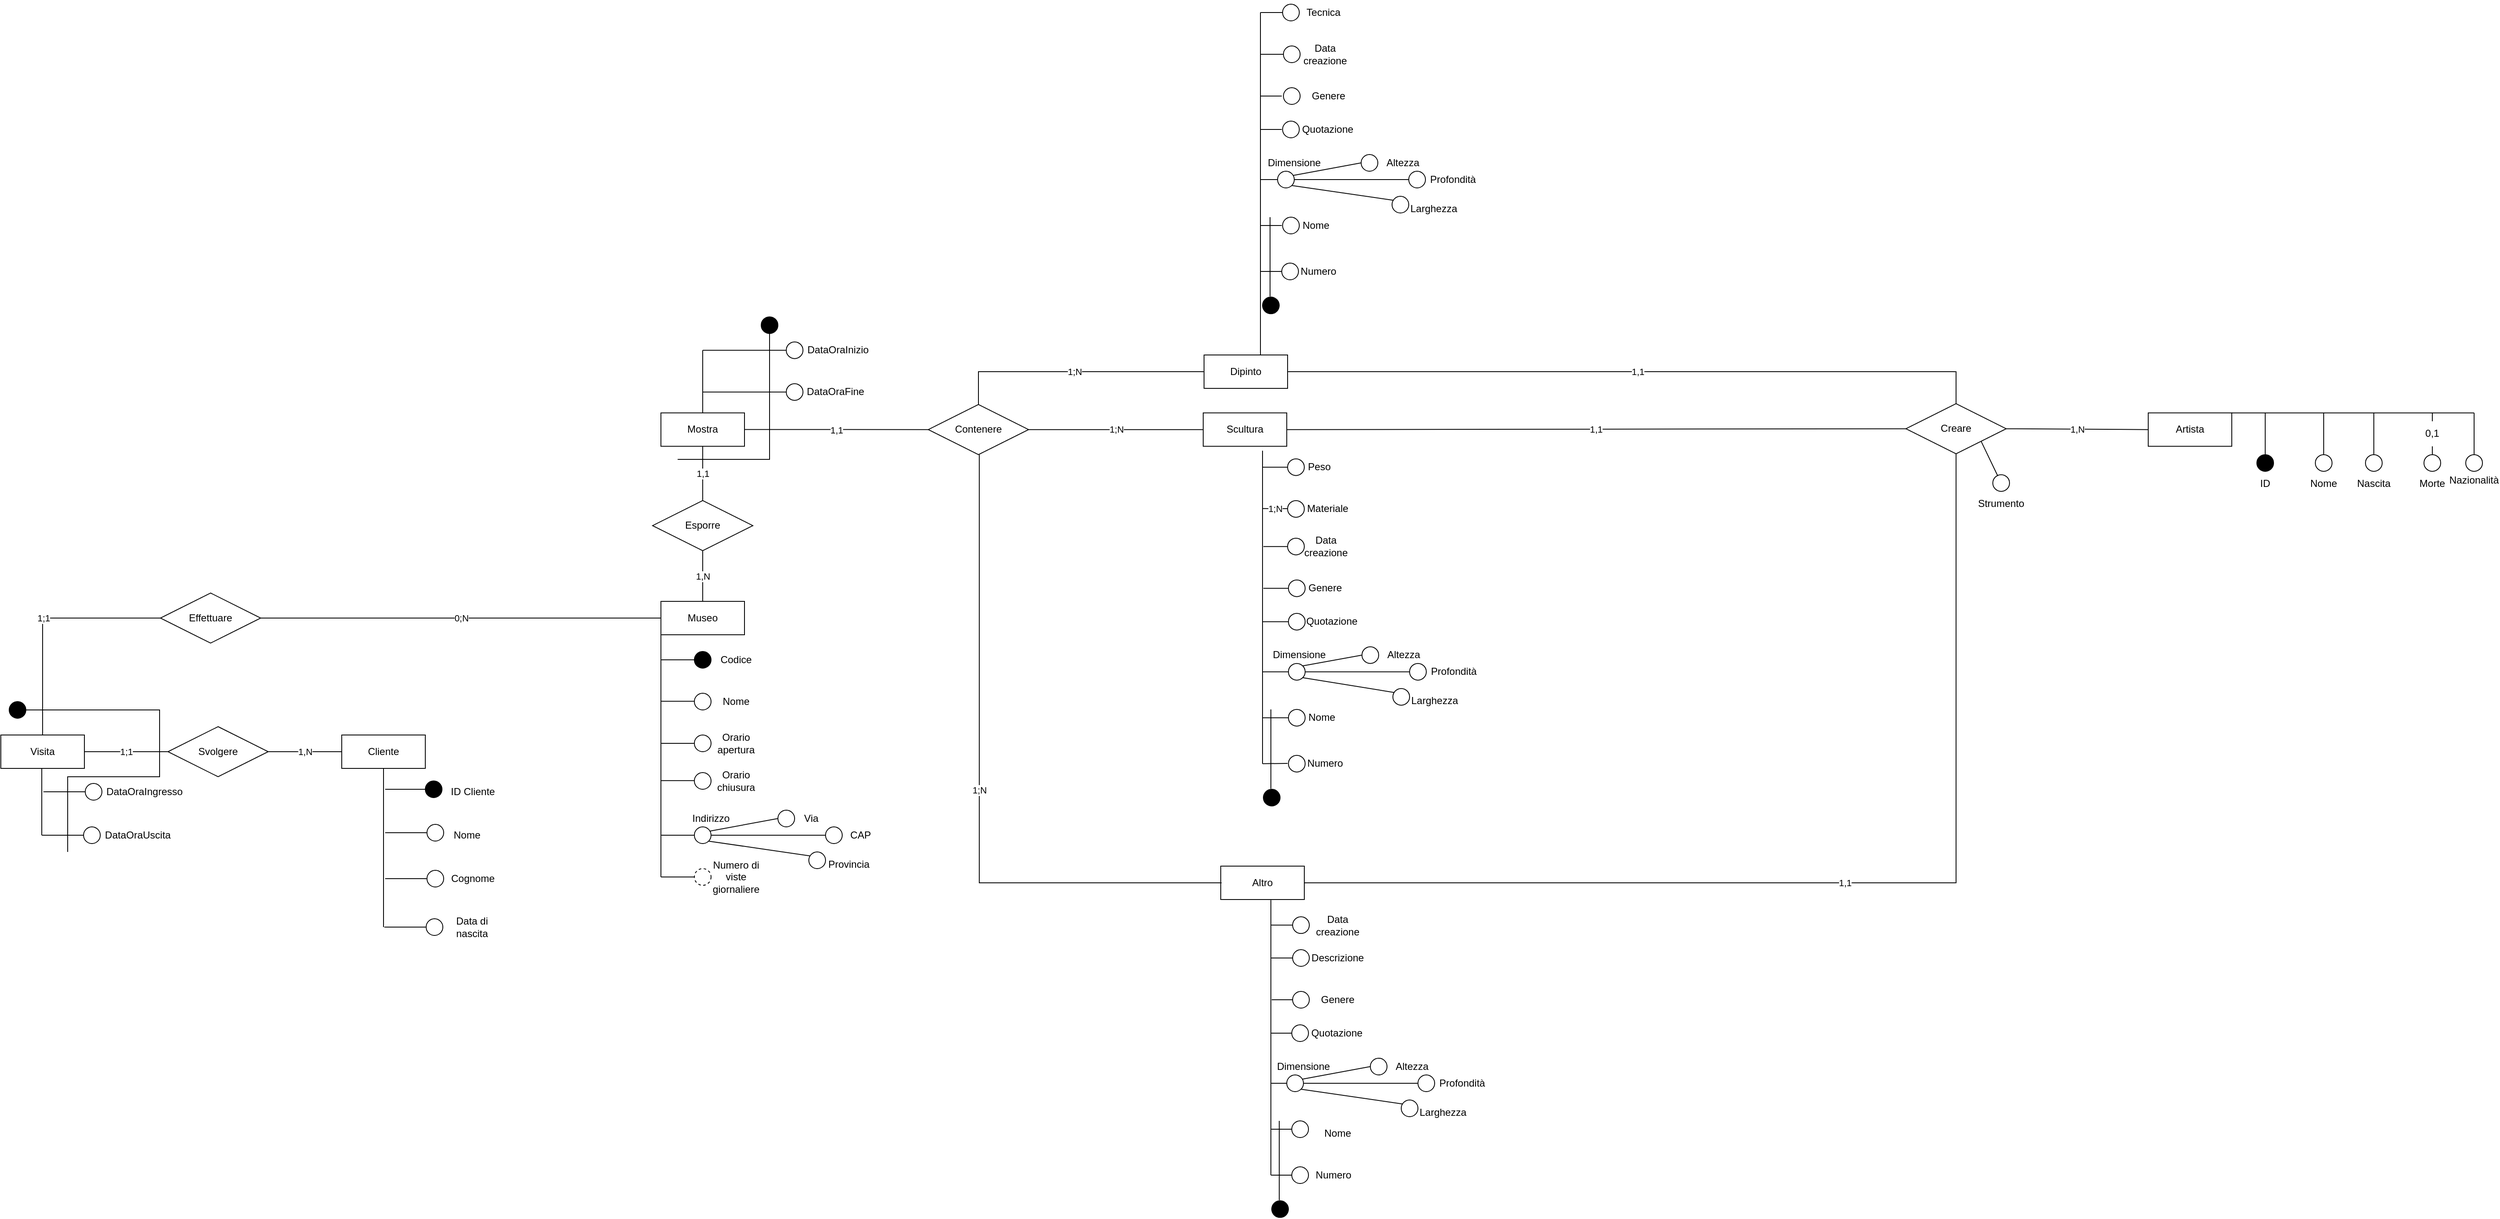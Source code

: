<mxfile version="16.5.6" type="device"><diagram id="nWkELGvLbKI3XdYfCgsz" name="Pagina-1"><mxGraphModel dx="2489" dy="1957" grid="1" gridSize="10" guides="1" tooltips="1" connect="1" arrows="1" fold="1" page="1" pageScale="1" pageWidth="827" pageHeight="1169" math="0" shadow="0"><root><mxCell id="0"/><mxCell id="1" parent="0"/><mxCell id="YXAHu4NrLN_BFOQPfgmo-1" value="Museo" style="whiteSpace=wrap;html=1;align=center;" parent="1" vertex="1"><mxGeometry x="230" y="630" width="100" height="40" as="geometry"/></mxCell><mxCell id="YXAHu4NrLN_BFOQPfgmo-25" value="1;N" style="endArrow=none;html=1;rounded=0;exitX=0.5;exitY=0;exitDx=0;exitDy=0;entryX=0;entryY=0.5;entryDx=0;entryDy=0;" parent="1" source="YXAHu4NrLN_BFOQPfgmo-88" target="YXAHu4NrLN_BFOQPfgmo-31" edge="1"><mxGeometry relative="1" as="geometry"><mxPoint x="820" y="-40" as="sourcePoint"/><mxPoint x="610" y="-50" as="targetPoint"/><Array as="points"><mxPoint x="610" y="355"/></Array></mxGeometry></mxCell><mxCell id="YXAHu4NrLN_BFOQPfgmo-26" value="1;N" style="endArrow=none;html=1;rounded=0;exitX=1;exitY=0.5;exitDx=0;exitDy=0;entryX=0;entryY=0.5;entryDx=0;entryDy=0;" parent="1" source="YXAHu4NrLN_BFOQPfgmo-88" target="YXAHu4NrLN_BFOQPfgmo-32" edge="1"><mxGeometry relative="1" as="geometry"><mxPoint x="810" y="428.84" as="sourcePoint"/><mxPoint x="880" y="428.84" as="targetPoint"/></mxGeometry></mxCell><mxCell id="YXAHu4NrLN_BFOQPfgmo-31" value="Dipinto" style="whiteSpace=wrap;html=1;align=center;" parent="1" vertex="1"><mxGeometry x="880" y="335" width="100" height="40" as="geometry"/></mxCell><mxCell id="YXAHu4NrLN_BFOQPfgmo-32" value="Scultura" style="whiteSpace=wrap;html=1;align=center;" parent="1" vertex="1"><mxGeometry x="879" y="404.34" width="100" height="40" as="geometry"/></mxCell><mxCell id="YXAHu4NrLN_BFOQPfgmo-33" value="Altro" style="whiteSpace=wrap;html=1;align=center;" parent="1" vertex="1"><mxGeometry x="900" y="947" width="100" height="40" as="geometry"/></mxCell><mxCell id="YXAHu4NrLN_BFOQPfgmo-45" value="0;N" style="endArrow=none;html=1;rounded=0;entryX=0;entryY=0.5;entryDx=0;entryDy=0;exitX=1;exitY=0.5;exitDx=0;exitDy=0;" parent="1" source="YXAHu4NrLN_BFOQPfgmo-49" target="YXAHu4NrLN_BFOQPfgmo-1" edge="1"><mxGeometry relative="1" as="geometry"><mxPoint x="-100" y="460" as="sourcePoint"/><mxPoint x="370" y="490" as="targetPoint"/></mxGeometry></mxCell><mxCell id="YXAHu4NrLN_BFOQPfgmo-47" value="Cliente" style="whiteSpace=wrap;html=1;align=center;" parent="1" vertex="1"><mxGeometry x="-152" y="790" width="100" height="40" as="geometry"/></mxCell><mxCell id="YXAHu4NrLN_BFOQPfgmo-49" value="Effettuare" style="shape=rhombus;perimeter=rhombusPerimeter;whiteSpace=wrap;html=1;align=center;" parent="1" vertex="1"><mxGeometry x="-369" y="620" width="120" height="60" as="geometry"/></mxCell><mxCell id="YXAHu4NrLN_BFOQPfgmo-75" value="" style="endArrow=none;html=1;rounded=0;" parent="1" edge="1"><mxGeometry relative="1" as="geometry"><mxPoint x="947.5" y="-75" as="sourcePoint"/><mxPoint x="947.5" y="335" as="targetPoint"/></mxGeometry></mxCell><mxCell id="YXAHu4NrLN_BFOQPfgmo-76" value="" style="endArrow=none;html=1;rounded=0;entryX=0;entryY=0.5;entryDx=0;entryDy=0;" parent="1" edge="1"><mxGeometry relative="1" as="geometry"><mxPoint x="948" y="235" as="sourcePoint"/><mxPoint x="973.0" y="235" as="targetPoint"/></mxGeometry></mxCell><mxCell id="YXAHu4NrLN_BFOQPfgmo-77" value="" style="endArrow=none;html=1;rounded=0;entryX=0;entryY=0.5;entryDx=0;entryDy=0;" parent="1" edge="1"><mxGeometry relative="1" as="geometry"><mxPoint x="948" y="125" as="sourcePoint"/><mxPoint x="968" y="125" as="targetPoint"/></mxGeometry></mxCell><mxCell id="YXAHu4NrLN_BFOQPfgmo-78" value="" style="endArrow=none;html=1;rounded=0;entryX=0;entryY=0.5;entryDx=0;entryDy=0;" parent="1" edge="1"><mxGeometry relative="1" as="geometry"><mxPoint x="948" y="65" as="sourcePoint"/><mxPoint x="973" y="65" as="targetPoint"/></mxGeometry></mxCell><mxCell id="YXAHu4NrLN_BFOQPfgmo-79" value="" style="endArrow=none;html=1;rounded=0;entryX=0;entryY=0.5;entryDx=0;entryDy=0;" parent="1" edge="1"><mxGeometry relative="1" as="geometry"><mxPoint x="948" y="25" as="sourcePoint"/><mxPoint x="973" y="25" as="targetPoint"/></mxGeometry></mxCell><mxCell id="YXAHu4NrLN_BFOQPfgmo-80" value="" style="endArrow=none;html=1;rounded=0;entryX=0;entryY=0.5;entryDx=0;entryDy=0;" parent="1" edge="1"><mxGeometry relative="1" as="geometry"><mxPoint x="948" y="180" as="sourcePoint"/><mxPoint x="973" y="180" as="targetPoint"/></mxGeometry></mxCell><mxCell id="YXAHu4NrLN_BFOQPfgmo-84" value="" style="endArrow=none;html=1;rounded=0;entryX=0;entryY=0.5;entryDx=0;entryDy=0;" parent="1" edge="1"><mxGeometry relative="1" as="geometry"><mxPoint x="988" y="125" as="sourcePoint"/><mxPoint x="1125" y="125" as="targetPoint"/></mxGeometry></mxCell><mxCell id="YXAHu4NrLN_BFOQPfgmo-85" value="" style="endArrow=none;html=1;rounded=0;exitX=1;exitY=1;exitDx=0;exitDy=0;" parent="1" source="VIVc2gYOY64BKeLbWmAR-61" edge="1"><mxGeometry relative="1" as="geometry"><mxPoint x="988" y="130" as="sourcePoint"/><mxPoint x="1108" y="150" as="targetPoint"/></mxGeometry></mxCell><mxCell id="YXAHu4NrLN_BFOQPfgmo-88" value="Contenere" style="shape=rhombus;perimeter=rhombusPerimeter;whiteSpace=wrap;html=1;align=center;" parent="1" vertex="1"><mxGeometry x="550" y="394.34" width="120" height="60" as="geometry"/></mxCell><mxCell id="YXAHu4NrLN_BFOQPfgmo-90" value="Creare" style="shape=rhombus;perimeter=rhombusPerimeter;whiteSpace=wrap;html=1;align=center;" parent="1" vertex="1"><mxGeometry x="1720" y="393.34" width="120" height="60" as="geometry"/></mxCell><mxCell id="YXAHu4NrLN_BFOQPfgmo-91" value="1,1" style="endArrow=none;html=1;rounded=0;entryX=0;entryY=0.5;entryDx=0;entryDy=0;exitX=1;exitY=0.5;exitDx=0;exitDy=0;" parent="1" source="YXAHu4NrLN_BFOQPfgmo-32" target="YXAHu4NrLN_BFOQPfgmo-90" edge="1"><mxGeometry relative="1" as="geometry"><mxPoint x="1510" y="338" as="sourcePoint"/><mxPoint x="1640" y="748.4" as="targetPoint"/></mxGeometry></mxCell><mxCell id="YXAHu4NrLN_BFOQPfgmo-92" value="Artista" style="whiteSpace=wrap;html=1;align=center;" parent="1" vertex="1"><mxGeometry x="2010" y="404.34" width="100" height="40" as="geometry"/></mxCell><mxCell id="YXAHu4NrLN_BFOQPfgmo-93" value="1,N" style="endArrow=none;html=1;rounded=0;exitX=1;exitY=0.5;exitDx=0;exitDy=0;entryX=0;entryY=0.5;entryDx=0;entryDy=0;" parent="1" source="YXAHu4NrLN_BFOQPfgmo-90" target="YXAHu4NrLN_BFOQPfgmo-92" edge="1"><mxGeometry relative="1" as="geometry"><mxPoint x="2042" y="478.4" as="sourcePoint"/><mxPoint x="2042" y="358.4" as="targetPoint"/></mxGeometry></mxCell><mxCell id="YXAHu4NrLN_BFOQPfgmo-103" value="" style="endArrow=none;html=1;rounded=0;entryX=0;entryY=0.5;entryDx=0;entryDy=0;" parent="1" edge="1"><mxGeometry relative="1" as="geometry"><mxPoint x="948" y="-25" as="sourcePoint"/><mxPoint x="975.0" y="-25" as="targetPoint"/></mxGeometry></mxCell><mxCell id="YXAHu4NrLN_BFOQPfgmo-104" value="" style="ellipse;whiteSpace=wrap;html=1;align=center;fillColor=#000000;" parent="1" vertex="1"><mxGeometry x="2140" y="454.34" width="20" height="20" as="geometry"/></mxCell><mxCell id="VIVc2gYOY64BKeLbWmAR-17" value="" style="endArrow=none;html=1;rounded=0;exitX=1;exitY=0;exitDx=0;exitDy=0;" parent="1" source="YXAHu4NrLN_BFOQPfgmo-92" edge="1"><mxGeometry width="50" height="50" relative="1" as="geometry"><mxPoint x="2115" y="424.34" as="sourcePoint"/><mxPoint x="2400" y="404.34" as="targetPoint"/></mxGeometry></mxCell><mxCell id="VIVc2gYOY64BKeLbWmAR-18" value="" style="endArrow=none;html=1;rounded=0;" parent="1" edge="1"><mxGeometry width="50" height="50" relative="1" as="geometry"><mxPoint x="2150" y="454.34" as="sourcePoint"/><mxPoint x="2150" y="404.34" as="targetPoint"/></mxGeometry></mxCell><mxCell id="VIVc2gYOY64BKeLbWmAR-19" value="&lt;div&gt;ID&lt;/div&gt;" style="text;html=1;strokeColor=none;fillColor=none;align=center;verticalAlign=middle;whiteSpace=wrap;rounded=0;" parent="1" vertex="1"><mxGeometry x="2120" y="474.34" width="60" height="30" as="geometry"/></mxCell><mxCell id="VIVc2gYOY64BKeLbWmAR-20" value="" style="ellipse;whiteSpace=wrap;html=1;align=center;" parent="1" vertex="1"><mxGeometry x="2210" y="454.34" width="20" height="20" as="geometry"/></mxCell><mxCell id="VIVc2gYOY64BKeLbWmAR-21" value="" style="endArrow=none;html=1;rounded=0;" parent="1" edge="1"><mxGeometry width="50" height="50" relative="1" as="geometry"><mxPoint x="2220" y="454.34" as="sourcePoint"/><mxPoint x="2220" y="404.34" as="targetPoint"/></mxGeometry></mxCell><mxCell id="VIVc2gYOY64BKeLbWmAR-22" value="&lt;div&gt;Nome&lt;/div&gt;" style="text;html=1;strokeColor=none;fillColor=none;align=center;verticalAlign=middle;whiteSpace=wrap;rounded=0;" parent="1" vertex="1"><mxGeometry x="2190" y="474.34" width="60" height="30" as="geometry"/></mxCell><mxCell id="VIVc2gYOY64BKeLbWmAR-24" value="" style="ellipse;whiteSpace=wrap;html=1;align=center;" parent="1" vertex="1"><mxGeometry x="2270" y="454.34" width="20" height="20" as="geometry"/></mxCell><mxCell id="VIVc2gYOY64BKeLbWmAR-25" value="" style="endArrow=none;html=1;rounded=0;" parent="1" edge="1"><mxGeometry width="50" height="50" relative="1" as="geometry"><mxPoint x="2280" y="454.34" as="sourcePoint"/><mxPoint x="2280" y="404.34" as="targetPoint"/></mxGeometry></mxCell><mxCell id="VIVc2gYOY64BKeLbWmAR-26" value="&lt;div&gt;Nascita&lt;/div&gt;" style="text;html=1;strokeColor=none;fillColor=none;align=center;verticalAlign=middle;whiteSpace=wrap;rounded=0;" parent="1" vertex="1"><mxGeometry x="2250" y="474.34" width="60" height="30" as="geometry"/></mxCell><mxCell id="VIVc2gYOY64BKeLbWmAR-29" value="" style="ellipse;whiteSpace=wrap;html=1;align=center;" parent="1" vertex="1"><mxGeometry x="2340" y="454.34" width="20" height="20" as="geometry"/></mxCell><mxCell id="VIVc2gYOY64BKeLbWmAR-30" value="" style="endArrow=none;html=1;rounded=0;startArrow=none;" parent="1" source="Iuh6n7FbdcMsXHzCyNgI-2" edge="1"><mxGeometry width="50" height="50" relative="1" as="geometry"><mxPoint x="2350" y="454.34" as="sourcePoint"/><mxPoint x="2350" y="404.34" as="targetPoint"/></mxGeometry></mxCell><mxCell id="VIVc2gYOY64BKeLbWmAR-31" value="&lt;div&gt;Morte&lt;/div&gt;" style="text;html=1;strokeColor=none;fillColor=none;align=center;verticalAlign=middle;whiteSpace=wrap;rounded=0;" parent="1" vertex="1"><mxGeometry x="2320" y="474.34" width="60" height="30" as="geometry"/></mxCell><mxCell id="VIVc2gYOY64BKeLbWmAR-32" value="" style="ellipse;whiteSpace=wrap;html=1;align=center;" parent="1" vertex="1"><mxGeometry x="2390" y="454.34" width="20" height="20" as="geometry"/></mxCell><mxCell id="VIVc2gYOY64BKeLbWmAR-33" value="" style="endArrow=none;html=1;rounded=0;" parent="1" edge="1"><mxGeometry width="50" height="50" relative="1" as="geometry"><mxPoint x="2400" y="454.34" as="sourcePoint"/><mxPoint x="2400" y="404.34" as="targetPoint"/></mxGeometry></mxCell><mxCell id="VIVc2gYOY64BKeLbWmAR-34" value="&lt;div&gt;Nazionalità&lt;/div&gt;" style="text;html=1;strokeColor=none;fillColor=none;align=center;verticalAlign=middle;whiteSpace=wrap;rounded=0;" parent="1" vertex="1"><mxGeometry x="2370" y="470.34" width="60" height="30" as="geometry"/></mxCell><mxCell id="VIVc2gYOY64BKeLbWmAR-38" value="&lt;div&gt;Codice&lt;/div&gt;" style="text;html=1;strokeColor=none;fillColor=none;align=center;verticalAlign=middle;whiteSpace=wrap;rounded=0;" parent="1" vertex="1"><mxGeometry x="290" y="685" width="60" height="30" as="geometry"/></mxCell><mxCell id="VIVc2gYOY64BKeLbWmAR-39" value="" style="ellipse;whiteSpace=wrap;html=1;align=center;fillColor=#000000;" parent="1" vertex="1"><mxGeometry x="270" y="690" width="20" height="20" as="geometry"/></mxCell><mxCell id="VIVc2gYOY64BKeLbWmAR-40" value="" style="endArrow=none;html=1;rounded=0;" parent="1" edge="1"><mxGeometry width="50" height="50" relative="1" as="geometry"><mxPoint x="270" y="700" as="sourcePoint"/><mxPoint x="230" y="700" as="targetPoint"/></mxGeometry></mxCell><mxCell id="VIVc2gYOY64BKeLbWmAR-41" value="" style="endArrow=none;html=1;rounded=0;fillColor=#000000;" parent="1" edge="1"><mxGeometry width="50" height="50" relative="1" as="geometry"><mxPoint x="230" y="960" as="sourcePoint"/><mxPoint x="230" y="670" as="targetPoint"/></mxGeometry></mxCell><mxCell id="VIVc2gYOY64BKeLbWmAR-46" value="" style="ellipse;whiteSpace=wrap;html=1;align=center;fillColor=#FFFFFF;" parent="1" vertex="1"><mxGeometry x="270" y="740" width="20" height="20" as="geometry"/></mxCell><mxCell id="VIVc2gYOY64BKeLbWmAR-47" value="" style="endArrow=none;html=1;rounded=0;" parent="1" edge="1"><mxGeometry width="50" height="50" relative="1" as="geometry"><mxPoint x="270" y="749.66" as="sourcePoint"/><mxPoint x="230" y="749.66" as="targetPoint"/></mxGeometry></mxCell><mxCell id="VIVc2gYOY64BKeLbWmAR-48" value="&lt;div&gt;Nome&lt;/div&gt;" style="text;html=1;strokeColor=none;fillColor=none;align=center;verticalAlign=middle;whiteSpace=wrap;rounded=0;" parent="1" vertex="1"><mxGeometry x="290" y="735" width="60" height="30" as="geometry"/></mxCell><mxCell id="VIVc2gYOY64BKeLbWmAR-49" value="Data creazione" style="text;html=1;strokeColor=none;fillColor=none;align=center;verticalAlign=middle;whiteSpace=wrap;rounded=0;" parent="1" vertex="1"><mxGeometry x="995" y="-40" width="60" height="30" as="geometry"/></mxCell><mxCell id="VIVc2gYOY64BKeLbWmAR-50" value="" style="ellipse;whiteSpace=wrap;html=1;aspect=fixed;fillColor=#FFFFFF;" parent="1" vertex="1"><mxGeometry x="975" y="-35" width="20" height="20" as="geometry"/></mxCell><mxCell id="VIVc2gYOY64BKeLbWmAR-51" value="&lt;div&gt;Nome&lt;/div&gt;" style="text;html=1;strokeColor=none;fillColor=none;align=center;verticalAlign=middle;whiteSpace=wrap;rounded=0;" parent="1" vertex="1"><mxGeometry x="984" y="165" width="60" height="30" as="geometry"/></mxCell><mxCell id="VIVc2gYOY64BKeLbWmAR-52" value="" style="ellipse;whiteSpace=wrap;html=1;aspect=fixed;fillColor=#FFFFFF;" parent="1" vertex="1"><mxGeometry x="974" y="170" width="20" height="20" as="geometry"/></mxCell><mxCell id="VIVc2gYOY64BKeLbWmAR-53" value="&lt;div&gt;Genere&lt;/div&gt;" style="text;html=1;strokeColor=none;fillColor=none;align=center;verticalAlign=middle;whiteSpace=wrap;rounded=0;" parent="1" vertex="1"><mxGeometry x="999" y="10" width="60" height="30" as="geometry"/></mxCell><mxCell id="VIVc2gYOY64BKeLbWmAR-55" value="" style="ellipse;whiteSpace=wrap;html=1;aspect=fixed;fillColor=#FFFFFF;" parent="1" vertex="1"><mxGeometry x="975" y="15" width="20" height="20" as="geometry"/></mxCell><mxCell id="VIVc2gYOY64BKeLbWmAR-57" value="Quotazione" style="text;html=1;strokeColor=none;fillColor=none;align=center;verticalAlign=middle;whiteSpace=wrap;rounded=0;" parent="1" vertex="1"><mxGeometry x="998" y="50" width="60" height="30" as="geometry"/></mxCell><mxCell id="VIVc2gYOY64BKeLbWmAR-58" value="" style="ellipse;whiteSpace=wrap;html=1;aspect=fixed;fillColor=#FFFFFF;" parent="1" vertex="1"><mxGeometry x="974" y="55" width="20" height="20" as="geometry"/></mxCell><mxCell id="VIVc2gYOY64BKeLbWmAR-59" value="&lt;div&gt;Dimensione&lt;/div&gt;" style="text;html=1;strokeColor=none;fillColor=none;align=center;verticalAlign=middle;whiteSpace=wrap;rounded=0;" parent="1" vertex="1"><mxGeometry x="958" y="90" width="60" height="30" as="geometry"/></mxCell><mxCell id="VIVc2gYOY64BKeLbWmAR-61" value="" style="ellipse;whiteSpace=wrap;html=1;aspect=fixed;fillColor=#FFFFFF;" parent="1" vertex="1"><mxGeometry x="968" y="115" width="20" height="20" as="geometry"/></mxCell><mxCell id="VIVc2gYOY64BKeLbWmAR-62" value="&lt;div&gt;Altezza&lt;/div&gt;" style="text;html=1;strokeColor=none;fillColor=none;align=center;verticalAlign=middle;whiteSpace=wrap;rounded=0;" parent="1" vertex="1"><mxGeometry x="1088" y="90" width="60" height="30" as="geometry"/></mxCell><mxCell id="VIVc2gYOY64BKeLbWmAR-63" value="" style="ellipse;whiteSpace=wrap;html=1;aspect=fixed;fillColor=#FFFFFF;" parent="1" vertex="1"><mxGeometry x="1068" y="95" width="20" height="20" as="geometry"/></mxCell><mxCell id="VIVc2gYOY64BKeLbWmAR-64" value="&lt;div&gt;Profondità&lt;/div&gt;" style="text;html=1;strokeColor=none;fillColor=none;align=center;verticalAlign=middle;whiteSpace=wrap;rounded=0;" parent="1" vertex="1"><mxGeometry x="1148" y="110" width="60" height="30" as="geometry"/></mxCell><mxCell id="VIVc2gYOY64BKeLbWmAR-66" value="" style="ellipse;whiteSpace=wrap;html=1;aspect=fixed;fillColor=#FFFFFF;" parent="1" vertex="1"><mxGeometry x="1125" y="115" width="20" height="20" as="geometry"/></mxCell><mxCell id="VIVc2gYOY64BKeLbWmAR-68" value="&lt;div&gt;Larghezza&lt;/div&gt;" style="text;html=1;strokeColor=none;fillColor=none;align=center;verticalAlign=middle;whiteSpace=wrap;rounded=0;" parent="1" vertex="1"><mxGeometry x="1125" y="145" width="60" height="30" as="geometry"/></mxCell><mxCell id="VIVc2gYOY64BKeLbWmAR-69" value="" style="ellipse;whiteSpace=wrap;html=1;aspect=fixed;fillColor=#FFFFFF;" parent="1" vertex="1"><mxGeometry x="1105" y="145" width="20" height="20" as="geometry"/></mxCell><mxCell id="VIVc2gYOY64BKeLbWmAR-70" value="Numero" style="text;html=1;strokeColor=none;fillColor=none;align=center;verticalAlign=middle;whiteSpace=wrap;rounded=0;" parent="1" vertex="1"><mxGeometry x="987" y="220" width="60" height="30" as="geometry"/></mxCell><mxCell id="VIVc2gYOY64BKeLbWmAR-72" value="" style="ellipse;whiteSpace=wrap;html=1;align=center;fillColor=#FFFFFF;" parent="1" vertex="1"><mxGeometry x="973" y="225" width="20" height="20" as="geometry"/></mxCell><mxCell id="VIVc2gYOY64BKeLbWmAR-79" value="" style="ellipse;whiteSpace=wrap;html=1;align=center;" parent="1" vertex="1"><mxGeometry x="974" y="-85" width="20" height="20" as="geometry"/></mxCell><mxCell id="VIVc2gYOY64BKeLbWmAR-81" value="&lt;div&gt;Tecnica&lt;/div&gt;" style="text;html=1;strokeColor=none;fillColor=none;align=center;verticalAlign=middle;whiteSpace=wrap;rounded=0;" parent="1" vertex="1"><mxGeometry x="992.5" y="-90" width="60" height="30" as="geometry"/></mxCell><mxCell id="VIVc2gYOY64BKeLbWmAR-94" value="" style="endArrow=none;html=1;rounded=0;fillColor=#000000;entryX=0.69;entryY=1.008;entryDx=0;entryDy=0;entryPerimeter=0;" parent="1" edge="1"><mxGeometry width="50" height="50" relative="1" as="geometry"><mxPoint x="950" y="600" as="sourcePoint"/><mxPoint x="950" y="449.66" as="targetPoint"/></mxGeometry></mxCell><mxCell id="VIVc2gYOY64BKeLbWmAR-95" value="" style="ellipse;whiteSpace=wrap;html=1;align=center;" parent="1" vertex="1"><mxGeometry x="980" y="459.34" width="20" height="20" as="geometry"/></mxCell><mxCell id="VIVc2gYOY64BKeLbWmAR-96" value="" style="endArrow=none;html=1;rounded=0;entryX=0;entryY=0.5;entryDx=0;entryDy=0;" parent="1" target="VIVc2gYOY64BKeLbWmAR-95" edge="1"><mxGeometry relative="1" as="geometry"><mxPoint x="950" y="469.34" as="sourcePoint"/><mxPoint x="970" y="469" as="targetPoint"/></mxGeometry></mxCell><mxCell id="VIVc2gYOY64BKeLbWmAR-97" value="&lt;div&gt;Peso&lt;/div&gt;" style="text;html=1;strokeColor=none;fillColor=none;align=center;verticalAlign=middle;whiteSpace=wrap;rounded=0;" parent="1" vertex="1"><mxGeometry x="988" y="454.34" width="60" height="30" as="geometry"/></mxCell><mxCell id="VIVc2gYOY64BKeLbWmAR-98" value="" style="ellipse;whiteSpace=wrap;html=1;align=center;" parent="1" vertex="1"><mxGeometry x="980" y="509.34" width="20" height="20" as="geometry"/></mxCell><mxCell id="VIVc2gYOY64BKeLbWmAR-100" value="Materiale" style="text;html=1;strokeColor=none;fillColor=none;align=center;verticalAlign=middle;whiteSpace=wrap;rounded=0;" parent="1" vertex="1"><mxGeometry x="998" y="504.34" width="60" height="30" as="geometry"/></mxCell><mxCell id="VIVc2gYOY64BKeLbWmAR-101" value="1;N" style="endArrow=none;html=1;rounded=0;" parent="1" edge="1"><mxGeometry relative="1" as="geometry"><mxPoint x="950" y="518.92" as="sourcePoint"/><mxPoint x="980" y="519" as="targetPoint"/></mxGeometry></mxCell><mxCell id="VIVc2gYOY64BKeLbWmAR-112" value="" style="endArrow=none;html=1;rounded=0;fontFamily=Helvetica;fillColor=#000000;entryX=0;entryY=0.5;entryDx=0;entryDy=0;" parent="1" target="VIVc2gYOY64BKeLbWmAR-63" edge="1"><mxGeometry width="50" height="50" relative="1" as="geometry"><mxPoint x="987" y="120" as="sourcePoint"/><mxPoint x="1068" y="110" as="targetPoint"/></mxGeometry></mxCell><mxCell id="VIVc2gYOY64BKeLbWmAR-113" value="" style="endArrow=none;html=1;rounded=0;fontFamily=Helvetica;fillColor=#000000;exitX=0.5;exitY=0;exitDx=0;exitDy=0;" parent="1" edge="1"><mxGeometry width="50" height="50" relative="1" as="geometry"><mxPoint x="959" y="265" as="sourcePoint"/><mxPoint x="959" y="170" as="targetPoint"/></mxGeometry></mxCell><mxCell id="VIVc2gYOY64BKeLbWmAR-115" value="" style="ellipse;whiteSpace=wrap;html=1;align=center;fillColor=#000000;" parent="1" vertex="1"><mxGeometry x="950" y="265.66" width="20" height="20" as="geometry"/></mxCell><mxCell id="-m3f1oOBAsx0ntGVB-WA-1" value="" style="ellipse;whiteSpace=wrap;html=1;align=center;fillColor=#FFFFFF;" parent="1" vertex="1"><mxGeometry x="270" y="790" width="20" height="20" as="geometry"/></mxCell><mxCell id="-m3f1oOBAsx0ntGVB-WA-2" value="" style="endArrow=none;html=1;rounded=0;" parent="1" edge="1"><mxGeometry width="50" height="50" relative="1" as="geometry"><mxPoint x="270" y="800.0" as="sourcePoint"/><mxPoint x="230" y="800.0" as="targetPoint"/></mxGeometry></mxCell><mxCell id="-m3f1oOBAsx0ntGVB-WA-3" value="&lt;div&gt;Orario apertura&lt;/div&gt;" style="text;html=1;strokeColor=none;fillColor=none;align=center;verticalAlign=middle;whiteSpace=wrap;rounded=0;" parent="1" vertex="1"><mxGeometry x="290" y="785" width="60" height="30" as="geometry"/></mxCell><mxCell id="-m3f1oOBAsx0ntGVB-WA-4" value="" style="ellipse;whiteSpace=wrap;html=1;align=center;fillColor=#FFFFFF;" parent="1" vertex="1"><mxGeometry x="270" y="835" width="20" height="20" as="geometry"/></mxCell><mxCell id="-m3f1oOBAsx0ntGVB-WA-5" value="" style="endArrow=none;html=1;rounded=0;" parent="1" edge="1"><mxGeometry width="50" height="50" relative="1" as="geometry"><mxPoint x="270" y="844.66" as="sourcePoint"/><mxPoint x="230" y="844.66" as="targetPoint"/></mxGeometry></mxCell><mxCell id="-m3f1oOBAsx0ntGVB-WA-6" value="Orario chiusura" style="text;html=1;strokeColor=none;fillColor=none;align=center;verticalAlign=middle;whiteSpace=wrap;rounded=0;" parent="1" vertex="1"><mxGeometry x="290" y="830" width="60" height="30" as="geometry"/></mxCell><mxCell id="-m3f1oOBAsx0ntGVB-WA-10" value="" style="endArrow=none;html=1;rounded=0;entryX=0;entryY=0.5;entryDx=0;entryDy=0;" parent="1" edge="1"><mxGeometry relative="1" as="geometry"><mxPoint x="290" y="910" as="sourcePoint"/><mxPoint x="427" y="910" as="targetPoint"/></mxGeometry></mxCell><mxCell id="-m3f1oOBAsx0ntGVB-WA-11" value="" style="endArrow=none;html=1;rounded=0;exitX=1;exitY=1;exitDx=0;exitDy=0;" parent="1" source="-m3f1oOBAsx0ntGVB-WA-13" edge="1"><mxGeometry relative="1" as="geometry"><mxPoint x="290" y="915" as="sourcePoint"/><mxPoint x="410" y="935" as="targetPoint"/></mxGeometry></mxCell><mxCell id="-m3f1oOBAsx0ntGVB-WA-12" value="Indirizzo" style="text;html=1;strokeColor=none;fillColor=none;align=center;verticalAlign=middle;whiteSpace=wrap;rounded=0;" parent="1" vertex="1"><mxGeometry x="260" y="875" width="60" height="30" as="geometry"/></mxCell><mxCell id="-m3f1oOBAsx0ntGVB-WA-13" value="" style="ellipse;whiteSpace=wrap;html=1;aspect=fixed;fillColor=#FFFFFF;" parent="1" vertex="1"><mxGeometry x="270" y="900" width="20" height="20" as="geometry"/></mxCell><mxCell id="-m3f1oOBAsx0ntGVB-WA-14" value="Via" style="text;html=1;strokeColor=none;fillColor=none;align=center;verticalAlign=middle;whiteSpace=wrap;rounded=0;" parent="1" vertex="1"><mxGeometry x="380" y="875" width="60" height="30" as="geometry"/></mxCell><mxCell id="-m3f1oOBAsx0ntGVB-WA-15" value="" style="ellipse;whiteSpace=wrap;html=1;aspect=fixed;fillColor=#FFFFFF;" parent="1" vertex="1"><mxGeometry x="370" y="880" width="20" height="20" as="geometry"/></mxCell><mxCell id="-m3f1oOBAsx0ntGVB-WA-16" value="CAP" style="text;html=1;strokeColor=none;fillColor=none;align=center;verticalAlign=middle;whiteSpace=wrap;rounded=0;" parent="1" vertex="1"><mxGeometry x="439" y="895" width="60" height="30" as="geometry"/></mxCell><mxCell id="-m3f1oOBAsx0ntGVB-WA-17" value="" style="ellipse;whiteSpace=wrap;html=1;aspect=fixed;fillColor=#FFFFFF;" parent="1" vertex="1"><mxGeometry x="427" y="900" width="20" height="20" as="geometry"/></mxCell><mxCell id="-m3f1oOBAsx0ntGVB-WA-18" value="" style="ellipse;whiteSpace=wrap;html=1;aspect=fixed;fillColor=#FFFFFF;" parent="1" vertex="1"><mxGeometry x="407" y="930" width="20" height="20" as="geometry"/></mxCell><mxCell id="-m3f1oOBAsx0ntGVB-WA-19" value="" style="endArrow=none;html=1;rounded=0;fontFamily=Helvetica;fillColor=#000000;entryX=0;entryY=0.5;entryDx=0;entryDy=0;" parent="1" target="-m3f1oOBAsx0ntGVB-WA-15" edge="1"><mxGeometry width="50" height="50" relative="1" as="geometry"><mxPoint x="289" y="905" as="sourcePoint"/><mxPoint x="370" y="895" as="targetPoint"/></mxGeometry></mxCell><mxCell id="-m3f1oOBAsx0ntGVB-WA-20" value="Provincia" style="text;html=1;strokeColor=none;fillColor=none;align=center;verticalAlign=middle;whiteSpace=wrap;rounded=0;" parent="1" vertex="1"><mxGeometry x="425" y="930" width="60" height="30" as="geometry"/></mxCell><mxCell id="-m3f1oOBAsx0ntGVB-WA-21" value="" style="endArrow=none;html=1;rounded=0;" parent="1" edge="1"><mxGeometry width="50" height="50" relative="1" as="geometry"><mxPoint x="270" y="910.0" as="sourcePoint"/><mxPoint x="230" y="910.0" as="targetPoint"/></mxGeometry></mxCell><mxCell id="-m3f1oOBAsx0ntGVB-WA-42" value="" style="ellipse;whiteSpace=wrap;html=1;align=center;color=black;fillColor=#000000;" parent="1" vertex="1"><mxGeometry x="-52" y="845" width="20" height="20" as="geometry"/></mxCell><mxCell id="-m3f1oOBAsx0ntGVB-WA-43" value="" style="endArrow=none;html=1;rounded=0;entryX=0.5;entryY=1;entryDx=0;entryDy=0;" parent="1" target="YXAHu4NrLN_BFOQPfgmo-47" edge="1"><mxGeometry relative="1" as="geometry"><mxPoint x="-102" y="1020" as="sourcePoint"/><mxPoint x="296.0" y="990" as="targetPoint"/></mxGeometry></mxCell><mxCell id="-m3f1oOBAsx0ntGVB-WA-44" value="&lt;div&gt;Nome&lt;/div&gt;" style="text;html=1;strokeColor=none;fillColor=none;align=center;verticalAlign=middle;whiteSpace=wrap;rounded=0;" parent="1" vertex="1"><mxGeometry x="-32" y="895" width="60" height="30" as="geometry"/></mxCell><mxCell id="-m3f1oOBAsx0ntGVB-WA-45" value="&lt;div&gt;Cognome&lt;/div&gt;" style="text;html=1;strokeColor=none;fillColor=none;align=center;verticalAlign=middle;whiteSpace=wrap;rounded=0;" parent="1" vertex="1"><mxGeometry x="-25" y="947" width="60" height="30" as="geometry"/></mxCell><mxCell id="-m3f1oOBAsx0ntGVB-WA-46" value="&lt;div&gt;Data di nascita&lt;/div&gt;" style="text;html=1;strokeColor=none;fillColor=none;align=center;verticalAlign=middle;whiteSpace=wrap;rounded=0;" parent="1" vertex="1"><mxGeometry x="-26" y="1005" width="60" height="30" as="geometry"/></mxCell><mxCell id="-m3f1oOBAsx0ntGVB-WA-47" value="&lt;div&gt;ID Cliente&lt;/div&gt;" style="text;html=1;strokeColor=none;fillColor=none;align=center;verticalAlign=middle;whiteSpace=wrap;rounded=0;" parent="1" vertex="1"><mxGeometry x="-25" y="843" width="60" height="30" as="geometry"/></mxCell><mxCell id="-m3f1oOBAsx0ntGVB-WA-48" value="" style="endArrow=none;html=1;rounded=0;" parent="1" edge="1"><mxGeometry relative="1" as="geometry"><mxPoint x="-100" y="855" as="sourcePoint"/><mxPoint x="-50" y="855" as="targetPoint"/></mxGeometry></mxCell><mxCell id="-m3f1oOBAsx0ntGVB-WA-50" value="" style="ellipse;whiteSpace=wrap;html=1;align=center;" parent="1" vertex="1"><mxGeometry x="-50" y="897" width="20" height="20" as="geometry"/></mxCell><mxCell id="-m3f1oOBAsx0ntGVB-WA-72" value="" style="endArrow=none;html=1;rounded=0;" parent="1" edge="1"><mxGeometry relative="1" as="geometry"><mxPoint x="-100" y="907" as="sourcePoint"/><mxPoint x="-50" y="907" as="targetPoint"/></mxGeometry></mxCell><mxCell id="-m3f1oOBAsx0ntGVB-WA-74" value="" style="ellipse;whiteSpace=wrap;html=1;align=center;" parent="1" vertex="1"><mxGeometry x="-50" y="952" width="20" height="20" as="geometry"/></mxCell><mxCell id="-m3f1oOBAsx0ntGVB-WA-75" value="" style="endArrow=none;html=1;rounded=0;" parent="1" edge="1"><mxGeometry relative="1" as="geometry"><mxPoint x="-100" y="962" as="sourcePoint"/><mxPoint x="-50" y="962" as="targetPoint"/></mxGeometry></mxCell><mxCell id="-m3f1oOBAsx0ntGVB-WA-77" value="" style="ellipse;whiteSpace=wrap;html=1;align=center;" parent="1" vertex="1"><mxGeometry x="-51" y="1010" width="20" height="20" as="geometry"/></mxCell><mxCell id="-m3f1oOBAsx0ntGVB-WA-78" value="" style="endArrow=none;html=1;rounded=0;" parent="1" edge="1"><mxGeometry relative="1" as="geometry"><mxPoint x="-101" y="1020" as="sourcePoint"/><mxPoint x="-51" y="1020" as="targetPoint"/></mxGeometry></mxCell><mxCell id="8zxcKrg3qnZiNrroaniZ-1" value="Visita" style="whiteSpace=wrap;html=1;align=center;" parent="1" vertex="1"><mxGeometry x="-560" y="790" width="100" height="40" as="geometry"/></mxCell><mxCell id="8zxcKrg3qnZiNrroaniZ-3" value="" style="endArrow=none;html=1;rounded=0;" parent="1" edge="1"><mxGeometry relative="1" as="geometry"><mxPoint x="-511" y="910" as="sourcePoint"/><mxPoint x="-511" y="830" as="targetPoint"/></mxGeometry></mxCell><mxCell id="8zxcKrg3qnZiNrroaniZ-13" value="&lt;div&gt;DataOraIngresso&lt;/div&gt;" style="text;html=1;strokeColor=none;fillColor=none;align=center;verticalAlign=middle;whiteSpace=wrap;rounded=0;" parent="1" vertex="1"><mxGeometry x="-418" y="843" width="60" height="30" as="geometry"/></mxCell><mxCell id="8zxcKrg3qnZiNrroaniZ-14" value="&lt;div&gt;DataOraUscita&lt;/div&gt;" style="text;html=1;strokeColor=none;fillColor=none;align=center;verticalAlign=middle;whiteSpace=wrap;rounded=0;" parent="1" vertex="1"><mxGeometry x="-426" y="895" width="60" height="30" as="geometry"/></mxCell><mxCell id="8zxcKrg3qnZiNrroaniZ-24" value="" style="ellipse;whiteSpace=wrap;html=1;align=center;" parent="1" vertex="1"><mxGeometry x="-459" y="848" width="20" height="20" as="geometry"/></mxCell><mxCell id="8zxcKrg3qnZiNrroaniZ-25" value="" style="endArrow=none;html=1;rounded=0;" parent="1" edge="1"><mxGeometry relative="1" as="geometry"><mxPoint x="-509" y="858" as="sourcePoint"/><mxPoint x="-459" y="858" as="targetPoint"/></mxGeometry></mxCell><mxCell id="8zxcKrg3qnZiNrroaniZ-26" value="" style="ellipse;whiteSpace=wrap;html=1;align=center;" parent="1" vertex="1"><mxGeometry x="-461" y="900" width="20" height="20" as="geometry"/></mxCell><mxCell id="8zxcKrg3qnZiNrroaniZ-27" value="" style="endArrow=none;html=1;rounded=0;" parent="1" edge="1"><mxGeometry relative="1" as="geometry"><mxPoint x="-511" y="910" as="sourcePoint"/><mxPoint x="-461" y="910" as="targetPoint"/></mxGeometry></mxCell><mxCell id="8zxcKrg3qnZiNrroaniZ-30" value="Svolgere" style="shape=rhombus;perimeter=rhombusPerimeter;whiteSpace=wrap;html=1;align=center;" parent="1" vertex="1"><mxGeometry x="-360" y="780" width="120" height="60" as="geometry"/></mxCell><mxCell id="8zxcKrg3qnZiNrroaniZ-33" value="1,N" style="endArrow=none;html=1;rounded=0;entryX=0;entryY=0.5;entryDx=0;entryDy=0;" parent="1" target="YXAHu4NrLN_BFOQPfgmo-47" edge="1"><mxGeometry relative="1" as="geometry"><mxPoint x="-240" y="810" as="sourcePoint"/><mxPoint x="-170" y="810" as="targetPoint"/></mxGeometry></mxCell><mxCell id="8zxcKrg3qnZiNrroaniZ-37" value="1;1" style="endArrow=none;html=1;rounded=0;entryX=0;entryY=0.5;entryDx=0;entryDy=0;exitX=1;exitY=0.5;exitDx=0;exitDy=0;" parent="1" source="8zxcKrg3qnZiNrroaniZ-1" target="8zxcKrg3qnZiNrroaniZ-30" edge="1"><mxGeometry relative="1" as="geometry"><mxPoint x="-440" y="810" as="sourcePoint"/><mxPoint x="-369" y="809" as="targetPoint"/></mxGeometry></mxCell><mxCell id="8zxcKrg3qnZiNrroaniZ-39" value="1;1" style="endArrow=none;html=1;rounded=0;entryX=0;entryY=0.5;entryDx=0;entryDy=0;" parent="1" target="YXAHu4NrLN_BFOQPfgmo-49" edge="1"><mxGeometry relative="1" as="geometry"><mxPoint x="-510" y="790" as="sourcePoint"/><mxPoint x="-459" y="570" as="targetPoint"/><Array as="points"><mxPoint x="-510" y="650"/></Array></mxGeometry></mxCell><mxCell id="8zxcKrg3qnZiNrroaniZ-43" value="" style="endArrow=none;html=1;rounded=0;" parent="1" edge="1"><mxGeometry width="50" height="50" relative="1" as="geometry"><mxPoint x="-530" y="760" as="sourcePoint"/><mxPoint x="-480" y="930" as="targetPoint"/><Array as="points"><mxPoint x="-370" y="760"/><mxPoint x="-370" y="840"/><mxPoint x="-480" y="840"/></Array></mxGeometry></mxCell><mxCell id="8zxcKrg3qnZiNrroaniZ-44" value="" style="ellipse;whiteSpace=wrap;html=1;align=center;color=black;fillColor=#000000;" parent="1" vertex="1"><mxGeometry x="-550" y="750" width="20" height="20" as="geometry"/></mxCell><mxCell id="Iuh6n7FbdcMsXHzCyNgI-2" value="0,1" style="text;html=1;strokeColor=none;fillColor=none;align=center;verticalAlign=middle;whiteSpace=wrap;rounded=0;" parent="1" vertex="1"><mxGeometry x="2320" y="414.34" width="60" height="30" as="geometry"/></mxCell><mxCell id="Iuh6n7FbdcMsXHzCyNgI-3" value="" style="endArrow=none;html=1;rounded=0;" parent="1" target="Iuh6n7FbdcMsXHzCyNgI-2" edge="1"><mxGeometry width="50" height="50" relative="1" as="geometry"><mxPoint x="2350" y="454.34" as="sourcePoint"/><mxPoint x="2350" y="404.34" as="targetPoint"/></mxGeometry></mxCell><mxCell id="Iuh6n7FbdcMsXHzCyNgI-15" value="" style="endArrow=none;html=1;rounded=0;fillColor=#000000;entryX=0.6;entryY=1.015;entryDx=0;entryDy=0;entryPerimeter=0;" parent="1" target="YXAHu4NrLN_BFOQPfgmo-33" edge="1"><mxGeometry width="50" height="50" relative="1" as="geometry"><mxPoint x="960" y="1057" as="sourcePoint"/><mxPoint x="960" y="1012" as="targetPoint"/></mxGeometry></mxCell><mxCell id="Iuh6n7FbdcMsXHzCyNgI-19" value="" style="ellipse;whiteSpace=wrap;html=1;align=center;" parent="1" vertex="1"><mxGeometry x="986" y="1047" width="20" height="20" as="geometry"/></mxCell><mxCell id="Iuh6n7FbdcMsXHzCyNgI-20" value="" style="endArrow=none;html=1;rounded=0;" parent="1" target="Iuh6n7FbdcMsXHzCyNgI-19" edge="1"><mxGeometry relative="1" as="geometry"><mxPoint x="960" y="1057" as="sourcePoint"/><mxPoint x="1020" y="1057" as="targetPoint"/></mxGeometry></mxCell><mxCell id="Iuh6n7FbdcMsXHzCyNgI-21" value="&lt;div&gt;Descrizione&lt;/div&gt;" style="text;html=1;strokeColor=none;fillColor=none;align=center;verticalAlign=middle;whiteSpace=wrap;rounded=0;" parent="1" vertex="1"><mxGeometry x="1010" y="1042" width="60" height="30" as="geometry"/></mxCell><mxCell id="TVVFYx3j8mzZIhd2QzY7-8" value="1,1" style="edgeStyle=orthogonalEdgeStyle;rounded=0;orthogonalLoop=1;jettySize=auto;html=1;endArrow=none;endFill=0;" parent="1" source="TVVFYx3j8mzZIhd2QzY7-4" target="TVVFYx3j8mzZIhd2QzY7-7" edge="1"><mxGeometry relative="1" as="geometry"/></mxCell><mxCell id="TVVFYx3j8mzZIhd2QzY7-14" value="1,1" style="edgeStyle=orthogonalEdgeStyle;rounded=0;orthogonalLoop=1;jettySize=auto;html=1;endArrow=none;endFill=0;" parent="1" source="TVVFYx3j8mzZIhd2QzY7-4" edge="1"><mxGeometry relative="1" as="geometry"><mxPoint x="550" y="424.34" as="targetPoint"/></mxGeometry></mxCell><mxCell id="TVVFYx3j8mzZIhd2QzY7-4" value="Mostra" style="whiteSpace=wrap;html=1;align=center;" parent="1" vertex="1"><mxGeometry x="230" y="404.34" width="100" height="40" as="geometry"/></mxCell><mxCell id="TVVFYx3j8mzZIhd2QzY7-9" value="1,N" style="edgeStyle=orthogonalEdgeStyle;rounded=0;orthogonalLoop=1;jettySize=auto;html=1;entryX=0.5;entryY=0;entryDx=0;entryDy=0;endArrow=none;endFill=0;" parent="1" source="TVVFYx3j8mzZIhd2QzY7-7" target="YXAHu4NrLN_BFOQPfgmo-1" edge="1"><mxGeometry relative="1" as="geometry"/></mxCell><mxCell id="TVVFYx3j8mzZIhd2QzY7-7" value="Esporre" style="shape=rhombus;perimeter=rhombusPerimeter;whiteSpace=wrap;html=1;align=center;" parent="1" vertex="1"><mxGeometry x="220" y="509.34" width="120" height="60" as="geometry"/></mxCell><mxCell id="TVVFYx3j8mzZIhd2QzY7-22" value="" style="endArrow=none;html=1;rounded=0;fillColor=#000000;exitX=0.5;exitY=0;exitDx=0;exitDy=0;" parent="1" edge="1"><mxGeometry width="50" height="50" relative="1" as="geometry"><mxPoint x="280" y="404.34" as="sourcePoint"/><mxPoint x="280" y="329.34" as="targetPoint"/></mxGeometry></mxCell><mxCell id="TVVFYx3j8mzZIhd2QzY7-23" value="" style="ellipse;whiteSpace=wrap;html=1;align=center;" parent="1" vertex="1"><mxGeometry x="380" y="319.34" width="20" height="20" as="geometry"/></mxCell><mxCell id="TVVFYx3j8mzZIhd2QzY7-24" value="" style="endArrow=none;html=1;rounded=0;" parent="1" target="TVVFYx3j8mzZIhd2QzY7-23" edge="1"><mxGeometry relative="1" as="geometry"><mxPoint x="280" y="329.34" as="sourcePoint"/><mxPoint x="340" y="329.34" as="targetPoint"/></mxGeometry></mxCell><mxCell id="TVVFYx3j8mzZIhd2QzY7-25" value="DataOraInizio" style="text;html=1;strokeColor=none;fillColor=none;align=center;verticalAlign=middle;whiteSpace=wrap;rounded=0;" parent="1" vertex="1"><mxGeometry x="412" y="314.34" width="60" height="30" as="geometry"/></mxCell><mxCell id="TVVFYx3j8mzZIhd2QzY7-26" value="" style="ellipse;whiteSpace=wrap;html=1;align=center;" parent="1" vertex="1"><mxGeometry x="380" y="369.34" width="20" height="20" as="geometry"/></mxCell><mxCell id="TVVFYx3j8mzZIhd2QzY7-27" value="" style="endArrow=none;html=1;rounded=0;" parent="1" target="TVVFYx3j8mzZIhd2QzY7-26" edge="1"><mxGeometry relative="1" as="geometry"><mxPoint x="280" y="379.34" as="sourcePoint"/><mxPoint x="340" y="379.34" as="targetPoint"/></mxGeometry></mxCell><mxCell id="TVVFYx3j8mzZIhd2QzY7-28" value="&lt;div&gt;DataOraFine&lt;/div&gt;" style="text;html=1;strokeColor=none;fillColor=none;align=center;verticalAlign=middle;whiteSpace=wrap;rounded=0;" parent="1" vertex="1"><mxGeometry x="409" y="364.34" width="60" height="30" as="geometry"/></mxCell><mxCell id="TVVFYx3j8mzZIhd2QzY7-30" value="" style="endArrow=none;html=1;rounded=0;" parent="1" edge="1"><mxGeometry width="50" height="50" relative="1" as="geometry"><mxPoint x="250" y="460" as="sourcePoint"/><mxPoint x="360" y="300" as="targetPoint"/><Array as="points"><mxPoint x="360" y="460"/><mxPoint x="360" y="410"/></Array></mxGeometry></mxCell><mxCell id="TVVFYx3j8mzZIhd2QzY7-31" value="" style="ellipse;whiteSpace=wrap;html=1;align=center;fillColor=#000000;" parent="1" vertex="1"><mxGeometry x="350" y="289.34" width="20" height="20" as="geometry"/></mxCell><mxCell id="xe1WUq8D0gGJhgnRBHgy-1" value="" style="ellipse;whiteSpace=wrap;html=1;align=center;fillColor=#FFFFFF;dashed=1;" parent="1" vertex="1"><mxGeometry x="270" y="950" width="20" height="20" as="geometry"/></mxCell><mxCell id="xe1WUq8D0gGJhgnRBHgy-2" value="" style="endArrow=none;html=1;rounded=0;" parent="1" edge="1"><mxGeometry width="50" height="50" relative="1" as="geometry"><mxPoint x="270" y="960" as="sourcePoint"/><mxPoint x="230" y="960" as="targetPoint"/></mxGeometry></mxCell><mxCell id="xe1WUq8D0gGJhgnRBHgy-3" value="Numero di viste giornaliere" style="text;html=1;strokeColor=none;fillColor=none;align=center;verticalAlign=middle;whiteSpace=wrap;rounded=0;" parent="1" vertex="1"><mxGeometry x="290" y="945" width="60" height="30" as="geometry"/></mxCell><mxCell id="Qt57n2Di29Fa7Y9YgGaE-61" value="" style="endArrow=none;html=1;rounded=0;entryX=0.69;entryY=1;entryDx=0;entryDy=0;entryPerimeter=0;" parent="1" edge="1"><mxGeometry relative="1" as="geometry"><mxPoint x="960" y="1317" as="sourcePoint"/><mxPoint x="960.0" y="1027" as="targetPoint"/></mxGeometry></mxCell><mxCell id="Qt57n2Di29Fa7Y9YgGaE-62" value="" style="endArrow=none;html=1;rounded=0;entryX=0;entryY=0.5;entryDx=0;entryDy=0;" parent="1" edge="1"><mxGeometry relative="1" as="geometry"><mxPoint x="960" y="1317" as="sourcePoint"/><mxPoint x="985.0" y="1317" as="targetPoint"/></mxGeometry></mxCell><mxCell id="Qt57n2Di29Fa7Y9YgGaE-63" value="" style="endArrow=none;html=1;rounded=0;entryX=0;entryY=0.5;entryDx=0;entryDy=0;" parent="1" edge="1"><mxGeometry relative="1" as="geometry"><mxPoint x="960" y="1207" as="sourcePoint"/><mxPoint x="980" y="1207" as="targetPoint"/></mxGeometry></mxCell><mxCell id="Qt57n2Di29Fa7Y9YgGaE-64" value="" style="endArrow=none;html=1;rounded=0;entryX=0;entryY=0.5;entryDx=0;entryDy=0;" parent="1" edge="1"><mxGeometry relative="1" as="geometry"><mxPoint x="960" y="1147" as="sourcePoint"/><mxPoint x="985" y="1147" as="targetPoint"/></mxGeometry></mxCell><mxCell id="Qt57n2Di29Fa7Y9YgGaE-65" value="" style="endArrow=none;html=1;rounded=0;entryX=0;entryY=0.5;entryDx=0;entryDy=0;" parent="1" edge="1"><mxGeometry relative="1" as="geometry"><mxPoint x="961" y="1107" as="sourcePoint"/><mxPoint x="986" y="1107" as="targetPoint"/></mxGeometry></mxCell><mxCell id="Qt57n2Di29Fa7Y9YgGaE-66" value="" style="endArrow=none;html=1;rounded=0;entryX=0;entryY=0.5;entryDx=0;entryDy=0;" parent="1" edge="1"><mxGeometry relative="1" as="geometry"><mxPoint x="960" y="1262" as="sourcePoint"/><mxPoint x="985" y="1262" as="targetPoint"/></mxGeometry></mxCell><mxCell id="Qt57n2Di29Fa7Y9YgGaE-67" value="" style="endArrow=none;html=1;rounded=0;entryX=0;entryY=0.5;entryDx=0;entryDy=0;" parent="1" edge="1"><mxGeometry relative="1" as="geometry"><mxPoint x="999" y="1207" as="sourcePoint"/><mxPoint x="1136" y="1207" as="targetPoint"/></mxGeometry></mxCell><mxCell id="Qt57n2Di29Fa7Y9YgGaE-68" value="" style="endArrow=none;html=1;rounded=0;exitX=1;exitY=1;exitDx=0;exitDy=0;" parent="1" source="Qt57n2Di29Fa7Y9YgGaE-79" edge="1"><mxGeometry relative="1" as="geometry"><mxPoint x="999" y="1212" as="sourcePoint"/><mxPoint x="1119" y="1232" as="targetPoint"/></mxGeometry></mxCell><mxCell id="Qt57n2Di29Fa7Y9YgGaE-69" value="" style="endArrow=none;html=1;rounded=0;entryX=0;entryY=0.5;entryDx=0;entryDy=0;" parent="1" target="Qt57n2Di29Fa7Y9YgGaE-71" edge="1"><mxGeometry relative="1" as="geometry"><mxPoint x="960" y="1017.66" as="sourcePoint"/><mxPoint x="980" y="1017.66" as="targetPoint"/></mxGeometry></mxCell><mxCell id="Qt57n2Di29Fa7Y9YgGaE-70" value="Data creazione" style="text;html=1;strokeColor=none;fillColor=none;align=center;verticalAlign=middle;whiteSpace=wrap;rounded=0;" parent="1" vertex="1"><mxGeometry x="1010" y="1002.66" width="60" height="30" as="geometry"/></mxCell><mxCell id="Qt57n2Di29Fa7Y9YgGaE-71" value="" style="ellipse;whiteSpace=wrap;html=1;aspect=fixed;fillColor=#FFFFFF;" parent="1" vertex="1"><mxGeometry x="986" y="1007.66" width="20" height="20" as="geometry"/></mxCell><mxCell id="Qt57n2Di29Fa7Y9YgGaE-72" value="&lt;div&gt;Nome&lt;/div&gt;" style="text;html=1;strokeColor=none;fillColor=none;align=center;verticalAlign=middle;whiteSpace=wrap;rounded=0;" parent="1" vertex="1"><mxGeometry x="1010" y="1252" width="60" height="30" as="geometry"/></mxCell><mxCell id="Qt57n2Di29Fa7Y9YgGaE-73" value="" style="ellipse;whiteSpace=wrap;html=1;aspect=fixed;fillColor=#FFFFFF;" parent="1" vertex="1"><mxGeometry x="985" y="1252" width="20" height="20" as="geometry"/></mxCell><mxCell id="Qt57n2Di29Fa7Y9YgGaE-74" value="&lt;div&gt;Genere&lt;/div&gt;" style="text;html=1;strokeColor=none;fillColor=none;align=center;verticalAlign=middle;whiteSpace=wrap;rounded=0;" parent="1" vertex="1"><mxGeometry x="1010" y="1092" width="60" height="30" as="geometry"/></mxCell><mxCell id="Qt57n2Di29Fa7Y9YgGaE-75" value="" style="ellipse;whiteSpace=wrap;html=1;aspect=fixed;fillColor=#FFFFFF;" parent="1" vertex="1"><mxGeometry x="986" y="1097" width="20" height="20" as="geometry"/></mxCell><mxCell id="Qt57n2Di29Fa7Y9YgGaE-76" value="Quotazione" style="text;html=1;strokeColor=none;fillColor=none;align=center;verticalAlign=middle;whiteSpace=wrap;rounded=0;" parent="1" vertex="1"><mxGeometry x="1009" y="1132" width="60" height="30" as="geometry"/></mxCell><mxCell id="Qt57n2Di29Fa7Y9YgGaE-77" value="" style="ellipse;whiteSpace=wrap;html=1;aspect=fixed;fillColor=#FFFFFF;" parent="1" vertex="1"><mxGeometry x="985" y="1137" width="20" height="20" as="geometry"/></mxCell><mxCell id="Qt57n2Di29Fa7Y9YgGaE-78" value="&lt;div&gt;Dimensione&lt;/div&gt;" style="text;html=1;strokeColor=none;fillColor=none;align=center;verticalAlign=middle;whiteSpace=wrap;rounded=0;" parent="1" vertex="1"><mxGeometry x="969" y="1172" width="60" height="30" as="geometry"/></mxCell><mxCell id="Qt57n2Di29Fa7Y9YgGaE-79" value="" style="ellipse;whiteSpace=wrap;html=1;aspect=fixed;fillColor=#FFFFFF;" parent="1" vertex="1"><mxGeometry x="979" y="1197" width="20" height="20" as="geometry"/></mxCell><mxCell id="Qt57n2Di29Fa7Y9YgGaE-80" value="&lt;div&gt;Altezza&lt;/div&gt;" style="text;html=1;strokeColor=none;fillColor=none;align=center;verticalAlign=middle;whiteSpace=wrap;rounded=0;" parent="1" vertex="1"><mxGeometry x="1099" y="1172" width="60" height="30" as="geometry"/></mxCell><mxCell id="Qt57n2Di29Fa7Y9YgGaE-81" value="" style="ellipse;whiteSpace=wrap;html=1;aspect=fixed;fillColor=#FFFFFF;" parent="1" vertex="1"><mxGeometry x="1079" y="1177" width="20" height="20" as="geometry"/></mxCell><mxCell id="Qt57n2Di29Fa7Y9YgGaE-82" value="&lt;div&gt;Profondità&lt;/div&gt;" style="text;html=1;strokeColor=none;fillColor=none;align=center;verticalAlign=middle;whiteSpace=wrap;rounded=0;" parent="1" vertex="1"><mxGeometry x="1159" y="1192" width="60" height="30" as="geometry"/></mxCell><mxCell id="Qt57n2Di29Fa7Y9YgGaE-83" value="" style="ellipse;whiteSpace=wrap;html=1;aspect=fixed;fillColor=#FFFFFF;" parent="1" vertex="1"><mxGeometry x="1136" y="1197" width="20" height="20" as="geometry"/></mxCell><mxCell id="Qt57n2Di29Fa7Y9YgGaE-84" value="&lt;div&gt;Larghezza&lt;/div&gt;" style="text;html=1;strokeColor=none;fillColor=none;align=center;verticalAlign=middle;whiteSpace=wrap;rounded=0;" parent="1" vertex="1"><mxGeometry x="1136" y="1227" width="60" height="30" as="geometry"/></mxCell><mxCell id="Qt57n2Di29Fa7Y9YgGaE-85" value="" style="ellipse;whiteSpace=wrap;html=1;aspect=fixed;fillColor=#FFFFFF;" parent="1" vertex="1"><mxGeometry x="1116" y="1227" width="20" height="20" as="geometry"/></mxCell><mxCell id="Qt57n2Di29Fa7Y9YgGaE-86" value="Numero" style="text;html=1;strokeColor=none;fillColor=none;align=center;verticalAlign=middle;whiteSpace=wrap;rounded=0;" parent="1" vertex="1"><mxGeometry x="1005" y="1302" width="60" height="30" as="geometry"/></mxCell><mxCell id="Qt57n2Di29Fa7Y9YgGaE-87" value="" style="ellipse;whiteSpace=wrap;html=1;align=center;fillColor=#FFFFFF;" parent="1" vertex="1"><mxGeometry x="985" y="1307" width="20" height="20" as="geometry"/></mxCell><mxCell id="Qt57n2Di29Fa7Y9YgGaE-88" value="" style="endArrow=none;html=1;rounded=0;fontFamily=Helvetica;fillColor=#000000;entryX=0;entryY=0.5;entryDx=0;entryDy=0;" parent="1" target="Qt57n2Di29Fa7Y9YgGaE-81" edge="1"><mxGeometry width="50" height="50" relative="1" as="geometry"><mxPoint x="998" y="1202" as="sourcePoint"/><mxPoint x="1079" y="1192" as="targetPoint"/></mxGeometry></mxCell><mxCell id="Qt57n2Di29Fa7Y9YgGaE-89" value="" style="endArrow=none;html=1;rounded=0;fontFamily=Helvetica;fillColor=#000000;exitX=0.5;exitY=0;exitDx=0;exitDy=0;" parent="1" edge="1"><mxGeometry width="50" height="50" relative="1" as="geometry"><mxPoint x="970" y="1347" as="sourcePoint"/><mxPoint x="970" y="1252" as="targetPoint"/></mxGeometry></mxCell><mxCell id="Qt57n2Di29Fa7Y9YgGaE-90" value="" style="ellipse;whiteSpace=wrap;html=1;align=center;fillColor=#000000;" parent="1" vertex="1"><mxGeometry x="961" y="1347.66" width="20" height="20" as="geometry"/></mxCell><mxCell id="Qt57n2Di29Fa7Y9YgGaE-153" value="" style="endArrow=none;html=1;rounded=0;entryX=0.69;entryY=1;entryDx=0;entryDy=0;entryPerimeter=0;" parent="1" edge="1"><mxGeometry relative="1" as="geometry"><mxPoint x="950" y="824.34" as="sourcePoint"/><mxPoint x="950.0" y="534.34" as="targetPoint"/></mxGeometry></mxCell><mxCell id="Qt57n2Di29Fa7Y9YgGaE-154" value="" style="endArrow=none;html=1;rounded=0;" parent="1" edge="1"><mxGeometry relative="1" as="geometry"><mxPoint x="950" y="824.34" as="sourcePoint"/><mxPoint x="980" y="824" as="targetPoint"/></mxGeometry></mxCell><mxCell id="Qt57n2Di29Fa7Y9YgGaE-155" value="" style="endArrow=none;html=1;rounded=0;entryX=0;entryY=0.5;entryDx=0;entryDy=0;" parent="1" target="Qt57n2Di29Fa7Y9YgGaE-171" edge="1"><mxGeometry relative="1" as="geometry"><mxPoint x="950" y="714.34" as="sourcePoint"/><mxPoint x="970" y="714.34" as="targetPoint"/></mxGeometry></mxCell><mxCell id="Qt57n2Di29Fa7Y9YgGaE-156" value="" style="endArrow=none;html=1;rounded=0;entryX=0;entryY=0.5;entryDx=0;entryDy=0;" parent="1" target="Qt57n2Di29Fa7Y9YgGaE-169" edge="1"><mxGeometry relative="1" as="geometry"><mxPoint x="950" y="654.34" as="sourcePoint"/><mxPoint x="975" y="654.34" as="targetPoint"/></mxGeometry></mxCell><mxCell id="Qt57n2Di29Fa7Y9YgGaE-157" value="" style="endArrow=none;html=1;rounded=0;entryX=0;entryY=0.5;entryDx=0;entryDy=0;" parent="1" target="Qt57n2Di29Fa7Y9YgGaE-167" edge="1"><mxGeometry relative="1" as="geometry"><mxPoint x="951" y="614.34" as="sourcePoint"/><mxPoint x="976" y="614.34" as="targetPoint"/></mxGeometry></mxCell><mxCell id="Qt57n2Di29Fa7Y9YgGaE-158" value="" style="endArrow=none;html=1;rounded=0;entryX=0;entryY=0.5;entryDx=0;entryDy=0;" parent="1" target="Qt57n2Di29Fa7Y9YgGaE-165" edge="1"><mxGeometry relative="1" as="geometry"><mxPoint x="950" y="769.34" as="sourcePoint"/><mxPoint x="975" y="769.34" as="targetPoint"/></mxGeometry></mxCell><mxCell id="Qt57n2Di29Fa7Y9YgGaE-159" value="" style="endArrow=none;html=1;rounded=0;entryX=0;entryY=0.5;entryDx=0;entryDy=0;startArrow=none;" parent="1" source="Qt57n2Di29Fa7Y9YgGaE-171" edge="1"><mxGeometry relative="1" as="geometry"><mxPoint x="989" y="714.34" as="sourcePoint"/><mxPoint x="1126" y="714.34" as="targetPoint"/></mxGeometry></mxCell><mxCell id="Qt57n2Di29Fa7Y9YgGaE-160" value="" style="endArrow=none;html=1;rounded=0;exitX=1;exitY=1;exitDx=0;exitDy=0;" parent="1" source="Qt57n2Di29Fa7Y9YgGaE-171" edge="1"><mxGeometry relative="1" as="geometry"><mxPoint x="989" y="719.34" as="sourcePoint"/><mxPoint x="1109" y="739.34" as="targetPoint"/></mxGeometry></mxCell><mxCell id="Qt57n2Di29Fa7Y9YgGaE-161" value="" style="endArrow=none;html=1;rounded=0;entryX=0;entryY=0.5;entryDx=0;entryDy=0;" parent="1" target="Qt57n2Di29Fa7Y9YgGaE-163" edge="1"><mxGeometry relative="1" as="geometry"><mxPoint x="951" y="564.34" as="sourcePoint"/><mxPoint x="978" y="564" as="targetPoint"/></mxGeometry></mxCell><mxCell id="Qt57n2Di29Fa7Y9YgGaE-162" value="Data creazione" style="text;html=1;strokeColor=none;fillColor=none;align=center;verticalAlign=middle;whiteSpace=wrap;rounded=0;" parent="1" vertex="1"><mxGeometry x="996" y="549.34" width="60" height="30" as="geometry"/></mxCell><mxCell id="Qt57n2Di29Fa7Y9YgGaE-163" value="" style="ellipse;whiteSpace=wrap;html=1;aspect=fixed;fillColor=#FFFFFF;" parent="1" vertex="1"><mxGeometry x="980" y="554.34" width="20" height="20" as="geometry"/></mxCell><mxCell id="Qt57n2Di29Fa7Y9YgGaE-164" value="&lt;div&gt;Nome&lt;/div&gt;" style="text;html=1;strokeColor=none;fillColor=none;align=center;verticalAlign=middle;whiteSpace=wrap;rounded=0;" parent="1" vertex="1"><mxGeometry x="991" y="754.34" width="60" height="30" as="geometry"/></mxCell><mxCell id="Qt57n2Di29Fa7Y9YgGaE-165" value="" style="ellipse;whiteSpace=wrap;html=1;aspect=fixed;fillColor=#FFFFFF;" parent="1" vertex="1"><mxGeometry x="981" y="759.34" width="20" height="20" as="geometry"/></mxCell><mxCell id="Qt57n2Di29Fa7Y9YgGaE-166" value="&lt;div&gt;Genere&lt;/div&gt;" style="text;html=1;strokeColor=none;fillColor=none;align=center;verticalAlign=middle;whiteSpace=wrap;rounded=0;" parent="1" vertex="1"><mxGeometry x="995" y="599.34" width="60" height="30" as="geometry"/></mxCell><mxCell id="Qt57n2Di29Fa7Y9YgGaE-167" value="" style="ellipse;whiteSpace=wrap;html=1;aspect=fixed;fillColor=#FFFFFF;" parent="1" vertex="1"><mxGeometry x="981" y="604.34" width="20" height="20" as="geometry"/></mxCell><mxCell id="Qt57n2Di29Fa7Y9YgGaE-168" value="Quotazione" style="text;html=1;strokeColor=none;fillColor=none;align=center;verticalAlign=middle;whiteSpace=wrap;rounded=0;" parent="1" vertex="1"><mxGeometry x="1003" y="639.34" width="60" height="30" as="geometry"/></mxCell><mxCell id="Qt57n2Di29Fa7Y9YgGaE-169" value="" style="ellipse;whiteSpace=wrap;html=1;aspect=fixed;fillColor=#FFFFFF;" parent="1" vertex="1"><mxGeometry x="981" y="644.34" width="20" height="20" as="geometry"/></mxCell><mxCell id="Qt57n2Di29Fa7Y9YgGaE-170" value="&lt;div&gt;Dimensione&lt;/div&gt;" style="text;html=1;strokeColor=none;fillColor=none;align=center;verticalAlign=middle;whiteSpace=wrap;rounded=0;" parent="1" vertex="1"><mxGeometry x="964" y="679.34" width="60" height="30" as="geometry"/></mxCell><mxCell id="Qt57n2Di29Fa7Y9YgGaE-172" value="&lt;div&gt;Altezza&lt;/div&gt;" style="text;html=1;strokeColor=none;fillColor=none;align=center;verticalAlign=middle;whiteSpace=wrap;rounded=0;" parent="1" vertex="1"><mxGeometry x="1089" y="679.34" width="60" height="30" as="geometry"/></mxCell><mxCell id="Qt57n2Di29Fa7Y9YgGaE-173" value="" style="ellipse;whiteSpace=wrap;html=1;aspect=fixed;fillColor=#FFFFFF;" parent="1" vertex="1"><mxGeometry x="1069" y="684.34" width="20" height="20" as="geometry"/></mxCell><mxCell id="Qt57n2Di29Fa7Y9YgGaE-174" value="&lt;div&gt;Profondità&lt;/div&gt;" style="text;html=1;strokeColor=none;fillColor=none;align=center;verticalAlign=middle;whiteSpace=wrap;rounded=0;" parent="1" vertex="1"><mxGeometry x="1149" y="699.34" width="60" height="30" as="geometry"/></mxCell><mxCell id="Qt57n2Di29Fa7Y9YgGaE-175" value="" style="ellipse;whiteSpace=wrap;html=1;aspect=fixed;fillColor=#FFFFFF;" parent="1" vertex="1"><mxGeometry x="1126" y="704.34" width="20" height="20" as="geometry"/></mxCell><mxCell id="Qt57n2Di29Fa7Y9YgGaE-176" value="&lt;div&gt;Larghezza&lt;/div&gt;" style="text;html=1;strokeColor=none;fillColor=none;align=center;verticalAlign=middle;whiteSpace=wrap;rounded=0;" parent="1" vertex="1"><mxGeometry x="1126" y="734.34" width="60" height="30" as="geometry"/></mxCell><mxCell id="Qt57n2Di29Fa7Y9YgGaE-177" value="" style="ellipse;whiteSpace=wrap;html=1;aspect=fixed;fillColor=#FFFFFF;" parent="1" vertex="1"><mxGeometry x="1106" y="734.34" width="20" height="20" as="geometry"/></mxCell><mxCell id="Qt57n2Di29Fa7Y9YgGaE-178" value="Numero" style="text;html=1;strokeColor=none;fillColor=none;align=center;verticalAlign=middle;whiteSpace=wrap;rounded=0;" parent="1" vertex="1"><mxGeometry x="995" y="809.34" width="60" height="30" as="geometry"/></mxCell><mxCell id="Qt57n2Di29Fa7Y9YgGaE-179" value="" style="ellipse;whiteSpace=wrap;html=1;align=center;fillColor=#FFFFFF;" parent="1" vertex="1"><mxGeometry x="981" y="814.34" width="20" height="20" as="geometry"/></mxCell><mxCell id="Qt57n2Di29Fa7Y9YgGaE-180" value="" style="endArrow=none;html=1;rounded=0;fontFamily=Helvetica;fillColor=#000000;entryX=0;entryY=0.5;entryDx=0;entryDy=0;exitX=1;exitY=0;exitDx=0;exitDy=0;" parent="1" source="Qt57n2Di29Fa7Y9YgGaE-171" target="Qt57n2Di29Fa7Y9YgGaE-173" edge="1"><mxGeometry width="50" height="50" relative="1" as="geometry"><mxPoint x="988" y="709.34" as="sourcePoint"/><mxPoint x="1069" y="699.34" as="targetPoint"/></mxGeometry></mxCell><mxCell id="Qt57n2Di29Fa7Y9YgGaE-181" value="" style="endArrow=none;html=1;rounded=0;fontFamily=Helvetica;fillColor=#000000;exitX=0.5;exitY=0;exitDx=0;exitDy=0;" parent="1" edge="1"><mxGeometry width="50" height="50" relative="1" as="geometry"><mxPoint x="960" y="854.34" as="sourcePoint"/><mxPoint x="960" y="759.34" as="targetPoint"/></mxGeometry></mxCell><mxCell id="Qt57n2Di29Fa7Y9YgGaE-182" value="" style="ellipse;whiteSpace=wrap;html=1;align=center;fillColor=#000000;" parent="1" vertex="1"><mxGeometry x="951" y="855.0" width="20" height="20" as="geometry"/></mxCell><mxCell id="Qt57n2Di29Fa7Y9YgGaE-171" value="" style="ellipse;whiteSpace=wrap;html=1;aspect=fixed;fillColor=#FFFFFF;" parent="1" vertex="1"><mxGeometry x="981" y="704.34" width="20" height="20" as="geometry"/></mxCell><mxCell id="Qt57n2Di29Fa7Y9YgGaE-184" value="" style="endArrow=none;html=1;rounded=0;entryX=0;entryY=0.5;entryDx=0;entryDy=0;" parent="1" target="VIVc2gYOY64BKeLbWmAR-79" edge="1"><mxGeometry relative="1" as="geometry"><mxPoint x="947.5" y="-75" as="sourcePoint"/><mxPoint x="987.0" y="-15.0" as="targetPoint"/></mxGeometry></mxCell><mxCell id="Qt57n2Di29Fa7Y9YgGaE-186" value="1;N" style="endArrow=none;html=1;rounded=0;exitX=0.5;exitY=1;exitDx=0;exitDy=0;entryX=0;entryY=0.5;entryDx=0;entryDy=0;" parent="1" edge="1"><mxGeometry relative="1" as="geometry"><mxPoint x="611" y="454.34" as="sourcePoint"/><mxPoint x="901" y="967" as="targetPoint"/><Array as="points"><mxPoint x="611" y="967"/></Array></mxGeometry></mxCell><mxCell id="Qt57n2Di29Fa7Y9YgGaE-187" value="1,1" style="endArrow=none;html=1;rounded=0;entryX=0.5;entryY=1;entryDx=0;entryDy=0;exitX=1;exitY=0.5;exitDx=0;exitDy=0;" parent="1" source="YXAHu4NrLN_BFOQPfgmo-33" target="YXAHu4NrLN_BFOQPfgmo-90" edge="1"><mxGeometry relative="1" as="geometry"><mxPoint x="1146" y="870.28" as="sourcePoint"/><mxPoint x="1876.0" y="779.34" as="targetPoint"/><Array as="points"><mxPoint x="1780" y="967"/></Array></mxGeometry></mxCell><mxCell id="Qt57n2Di29Fa7Y9YgGaE-188" value="1,1" style="endArrow=none;html=1;rounded=0;entryX=0.5;entryY=0;entryDx=0;entryDy=0;exitX=1;exitY=0.5;exitDx=0;exitDy=0;" parent="1" source="YXAHu4NrLN_BFOQPfgmo-31" target="YXAHu4NrLN_BFOQPfgmo-90" edge="1"><mxGeometry relative="1" as="geometry"><mxPoint x="1010" y="977" as="sourcePoint"/><mxPoint x="1780.0" y="378.4" as="targetPoint"/><Array as="points"><mxPoint x="1780" y="355"/></Array></mxGeometry></mxCell><mxCell id="AucyjN0cMxampu8Slkfa-1" value="" style="endArrow=none;html=1;rounded=0;entryX=1;entryY=1;entryDx=0;entryDy=0;" edge="1" parent="1" target="YXAHu4NrLN_BFOQPfgmo-90"><mxGeometry width="50" height="50" relative="1" as="geometry"><mxPoint x="1830" y="480" as="sourcePoint"/><mxPoint x="1870" y="460.34" as="targetPoint"/></mxGeometry></mxCell><mxCell id="AucyjN0cMxampu8Slkfa-2" value="" style="ellipse;whiteSpace=wrap;html=1;align=center;" vertex="1" parent="1"><mxGeometry x="1824" y="478.34" width="20" height="20" as="geometry"/></mxCell><mxCell id="AucyjN0cMxampu8Slkfa-3" value="Strumento" style="text;html=1;strokeColor=none;fillColor=none;align=center;verticalAlign=middle;whiteSpace=wrap;rounded=0;" vertex="1" parent="1"><mxGeometry x="1804" y="498.34" width="60" height="30" as="geometry"/></mxCell></root></mxGraphModel></diagram></mxfile>